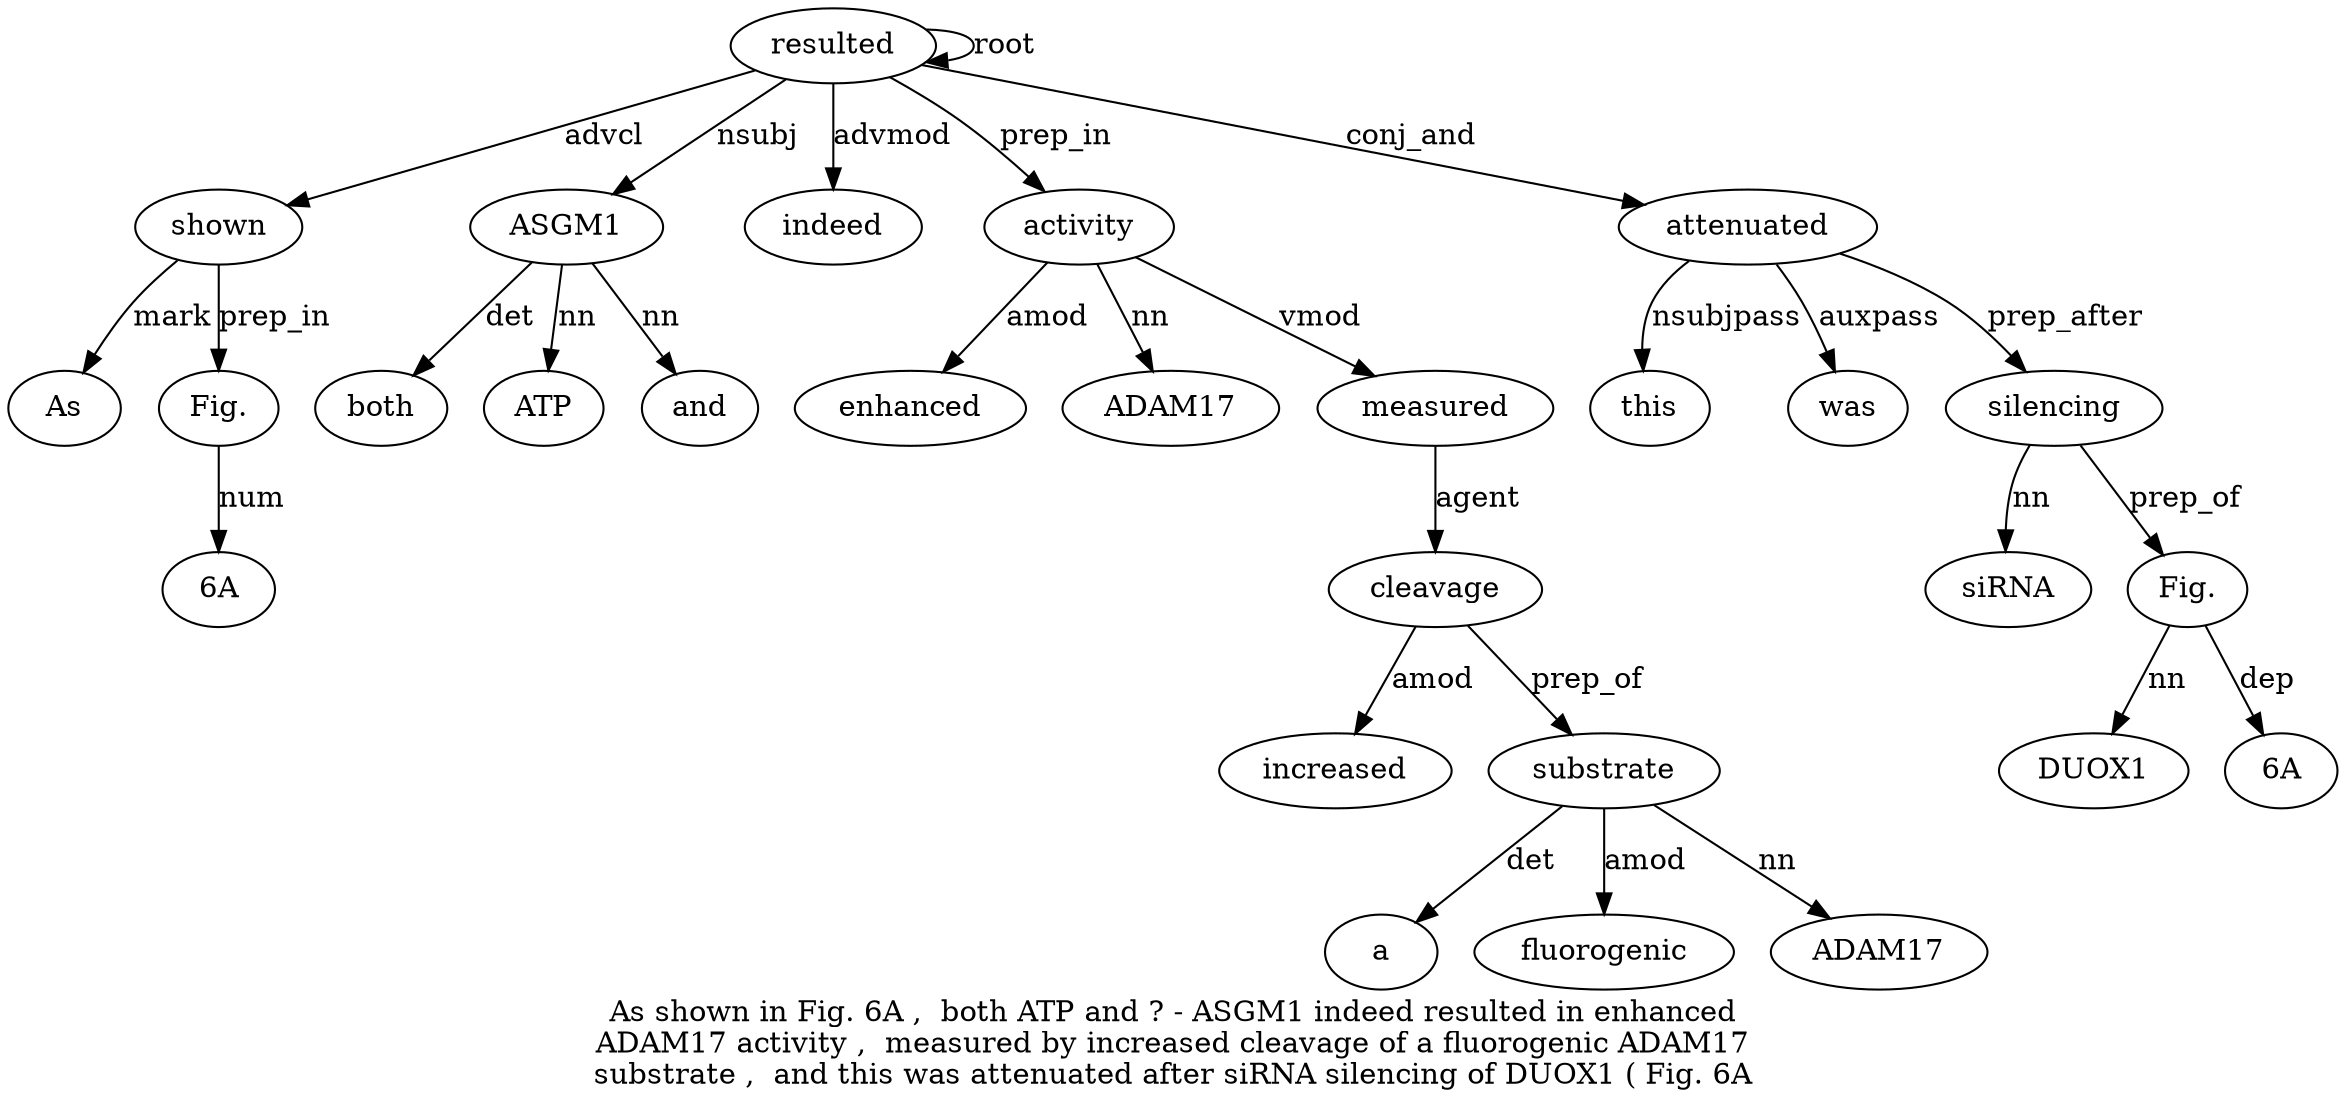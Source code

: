 digraph "As shown in Fig. 6A ,  both ATP and ? - ASGM1 indeed resulted in enhanced ADAM17 activity ,  measured by increased cleavage of a fluorogenic ADAM17 substrate ,  and this was attenuated after siRNA silencing of DUOX1 ( Fig. 6A" {
label="As shown in Fig. 6A ,  both ATP and ? - ASGM1 indeed resulted in enhanced
ADAM17 activity ,  measured by increased cleavage of a fluorogenic ADAM17
substrate ,  and this was attenuated after siRNA silencing of DUOX1 ( Fig. 6A";
shown2 [style=filled, fillcolor=white, label=shown];
As1 [style=filled, fillcolor=white, label=As];
shown2 -> As1  [label=mark];
resulted14 [style=filled, fillcolor=white, label=resulted];
resulted14 -> shown2  [label=advcl];
"Fig.4" [style=filled, fillcolor=white, label="Fig."];
shown2 -> "Fig.4"  [label=prep_in];
"6A5" [style=filled, fillcolor=white, label="6A"];
"Fig.4" -> "6A5"  [label=num];
ASGM112 [style=filled, fillcolor=white, label=ASGM1];
both7 [style=filled, fillcolor=white, label=both];
ASGM112 -> both7  [label=det];
ATP8 [style=filled, fillcolor=white, label=ATP];
ASGM112 -> ATP8  [label=nn];
and9 [style=filled, fillcolor=white, label=and];
ASGM112 -> and9  [label=nn];
resulted14 -> ASGM112  [label=nsubj];
indeed13 [style=filled, fillcolor=white, label=indeed];
resulted14 -> indeed13  [label=advmod];
resulted14 -> resulted14  [label=root];
activity18 [style=filled, fillcolor=white, label=activity];
enhanced16 [style=filled, fillcolor=white, label=enhanced];
activity18 -> enhanced16  [label=amod];
ADAM17 [style=filled, fillcolor=white, label=ADAM17];
activity18 -> ADAM17  [label=nn];
resulted14 -> activity18  [label=prep_in];
measured20 [style=filled, fillcolor=white, label=measured];
activity18 -> measured20  [label=vmod];
cleavage23 [style=filled, fillcolor=white, label=cleavage];
increased22 [style=filled, fillcolor=white, label=increased];
cleavage23 -> increased22  [label=amod];
measured20 -> cleavage23  [label=agent];
substrate28 [style=filled, fillcolor=white, label=substrate];
a25 [style=filled, fillcolor=white, label=a];
substrate28 -> a25  [label=det];
fluorogenic26 [style=filled, fillcolor=white, label=fluorogenic];
substrate28 -> fluorogenic26  [label=amod];
ADAM172 [style=filled, fillcolor=white, label=ADAM17];
substrate28 -> ADAM172  [label=nn];
cleavage23 -> substrate28  [label=prep_of];
attenuated33 [style=filled, fillcolor=white, label=attenuated];
this31 [style=filled, fillcolor=white, label=this];
attenuated33 -> this31  [label=nsubjpass];
was32 [style=filled, fillcolor=white, label=was];
attenuated33 -> was32  [label=auxpass];
resulted14 -> attenuated33  [label=conj_and];
silencing36 [style=filled, fillcolor=white, label=silencing];
siRNA35 [style=filled, fillcolor=white, label=siRNA];
silencing36 -> siRNA35  [label=nn];
attenuated33 -> silencing36  [label=prep_after];
"Fig.40" [style=filled, fillcolor=white, label="Fig."];
DUOX138 [style=filled, fillcolor=white, label=DUOX1];
"Fig.40" -> DUOX138  [label=nn];
silencing36 -> "Fig.40"  [label=prep_of];
"6A41" [style=filled, fillcolor=white, label="6A"];
"Fig.40" -> "6A41"  [label=dep];
}
